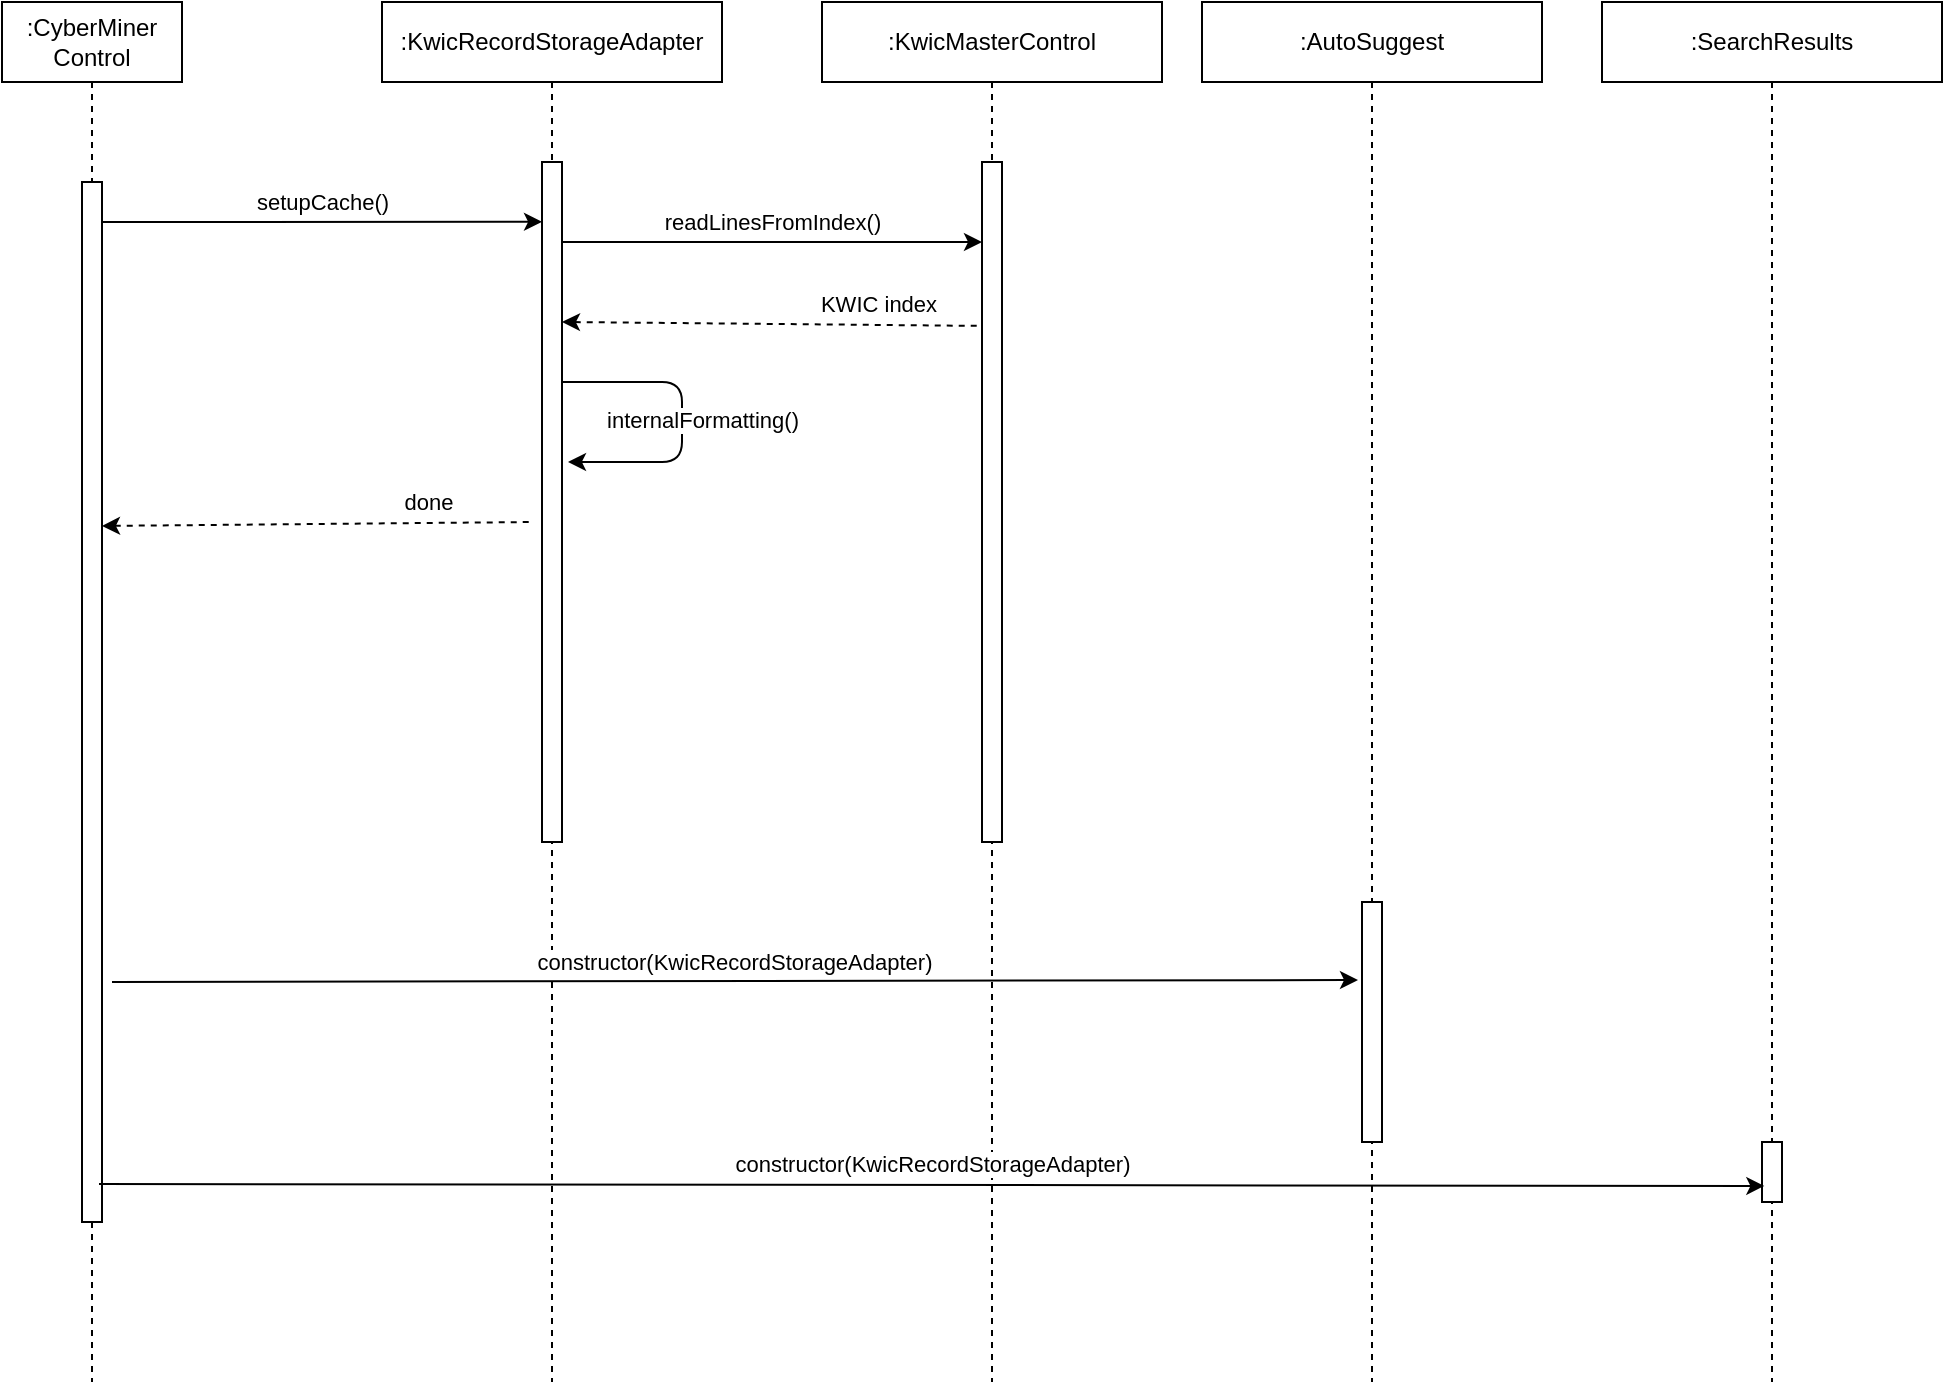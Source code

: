 <mxfile version="12.3.5" type="github" pages="1">
  <diagram id="8fsPiEIJAXThoTwZe8MG" name="Page-1">
    <mxGraphModel dx="1173" dy="623" grid="1" gridSize="10" guides="1" tooltips="1" connect="1" arrows="1" fold="1" page="1" pageScale="1" pageWidth="1600" pageHeight="1200" math="0" shadow="0">
      <root>
        <mxCell id="0"/>
        <mxCell id="1" parent="0"/>
        <mxCell id="2HLYA1HZswzqJ7tbZCIl-1" value=":CyberMiner Control" style="shape=umlLifeline;perimeter=lifelinePerimeter;whiteSpace=wrap;html=1;container=1;collapsible=0;recursiveResize=0;outlineConnect=0;" parent="1" vertex="1">
          <mxGeometry x="70" y="30" width="90" height="690" as="geometry"/>
        </mxCell>
        <mxCell id="2HLYA1HZswzqJ7tbZCIl-2" value="" style="html=1;points=[];perimeter=orthogonalPerimeter;" parent="2HLYA1HZswzqJ7tbZCIl-1" vertex="1">
          <mxGeometry x="40" y="90" width="10" height="520" as="geometry"/>
        </mxCell>
        <mxCell id="2HLYA1HZswzqJ7tbZCIl-3" value=":KwicRecordStorageAdapter" style="shape=umlLifeline;perimeter=lifelinePerimeter;whiteSpace=wrap;html=1;container=1;collapsible=0;recursiveResize=0;outlineConnect=0;" parent="1" vertex="1">
          <mxGeometry x="260" y="30" width="170" height="690" as="geometry"/>
        </mxCell>
        <mxCell id="2HLYA1HZswzqJ7tbZCIl-4" value="" style="html=1;points=[];perimeter=orthogonalPerimeter;" parent="2HLYA1HZswzqJ7tbZCIl-3" vertex="1">
          <mxGeometry x="80" y="80" width="10" height="340" as="geometry"/>
        </mxCell>
        <mxCell id="2HLYA1HZswzqJ7tbZCIl-5" value="setupCache()" style="endArrow=classic;html=1;entryX=0;entryY=0.088;entryDx=0;entryDy=0;entryPerimeter=0;" parent="1" target="2HLYA1HZswzqJ7tbZCIl-4" edge="1">
          <mxGeometry y="10" width="50" height="50" relative="1" as="geometry">
            <mxPoint x="120" y="140" as="sourcePoint"/>
            <mxPoint x="170" y="90" as="targetPoint"/>
            <mxPoint as="offset"/>
          </mxGeometry>
        </mxCell>
        <mxCell id="2HLYA1HZswzqJ7tbZCIl-6" value=":KwicMasterControl" style="shape=umlLifeline;perimeter=lifelinePerimeter;whiteSpace=wrap;html=1;container=1;collapsible=0;recursiveResize=0;outlineConnect=0;" parent="1" vertex="1">
          <mxGeometry x="480" y="30" width="170" height="690" as="geometry"/>
        </mxCell>
        <mxCell id="2HLYA1HZswzqJ7tbZCIl-7" value="" style="html=1;points=[];perimeter=orthogonalPerimeter;" parent="2HLYA1HZswzqJ7tbZCIl-6" vertex="1">
          <mxGeometry x="80" y="80" width="10" height="340" as="geometry"/>
        </mxCell>
        <mxCell id="2HLYA1HZswzqJ7tbZCIl-8" value="readLinesFromIndex()" style="endArrow=classic;html=1;" parent="1" edge="1">
          <mxGeometry y="10" width="50" height="50" relative="1" as="geometry">
            <mxPoint x="350" y="150" as="sourcePoint"/>
            <mxPoint x="560" y="150" as="targetPoint"/>
            <mxPoint as="offset"/>
          </mxGeometry>
        </mxCell>
        <mxCell id="2HLYA1HZswzqJ7tbZCIl-10" value="KWIC index" style="endArrow=none;dashed=1;html=1;exitX=1.2;exitY=0.297;exitDx=0;exitDy=0;exitPerimeter=0;startArrow=classic;startFill=1;entryX=-0.2;entryY=0.241;entryDx=0;entryDy=0;entryPerimeter=0;" parent="1" target="2HLYA1HZswzqJ7tbZCIl-7" edge="1">
          <mxGeometry x="0.516" y="10" width="50" height="50" relative="1" as="geometry">
            <mxPoint x="350" y="189.98" as="sourcePoint"/>
            <mxPoint x="549" y="190.0" as="targetPoint"/>
            <mxPoint as="offset"/>
          </mxGeometry>
        </mxCell>
        <mxCell id="2HLYA1HZswzqJ7tbZCIl-11" value="done" style="endArrow=none;dashed=1;html=1;exitX=1.2;exitY=0.297;exitDx=0;exitDy=0;exitPerimeter=0;startArrow=classic;startFill=1;" parent="1" edge="1">
          <mxGeometry x="0.516" y="10" width="50" height="50" relative="1" as="geometry">
            <mxPoint x="120" y="291.98" as="sourcePoint"/>
            <mxPoint x="336" y="290" as="targetPoint"/>
            <mxPoint as="offset"/>
          </mxGeometry>
        </mxCell>
        <mxCell id="2HLYA1HZswzqJ7tbZCIl-12" value="internalFormatting()" style="endArrow=classic;html=1;entryX=1.3;entryY=0.441;entryDx=0;entryDy=0;entryPerimeter=0;" parent="1" target="2HLYA1HZswzqJ7tbZCIl-4" edge="1">
          <mxGeometry y="10" width="50" height="50" relative="1" as="geometry">
            <mxPoint x="350" y="220" as="sourcePoint"/>
            <mxPoint x="410" y="310" as="targetPoint"/>
            <mxPoint as="offset"/>
            <Array as="points">
              <mxPoint x="410" y="220"/>
              <mxPoint x="410" y="260"/>
            </Array>
          </mxGeometry>
        </mxCell>
        <mxCell id="Y1Z3jfWqd25T_wAmfVKm-1" value=":AutoSuggest" style="shape=umlLifeline;perimeter=lifelinePerimeter;whiteSpace=wrap;html=1;container=1;collapsible=0;recursiveResize=0;outlineConnect=0;" vertex="1" parent="1">
          <mxGeometry x="670" y="30" width="170" height="690" as="geometry"/>
        </mxCell>
        <mxCell id="Y1Z3jfWqd25T_wAmfVKm-2" value="" style="html=1;points=[];perimeter=orthogonalPerimeter;" vertex="1" parent="Y1Z3jfWqd25T_wAmfVKm-1">
          <mxGeometry x="80" y="450" width="10" height="120" as="geometry"/>
        </mxCell>
        <mxCell id="Y1Z3jfWqd25T_wAmfVKm-3" value=":SearchResults" style="shape=umlLifeline;perimeter=lifelinePerimeter;whiteSpace=wrap;html=1;container=1;collapsible=0;recursiveResize=0;outlineConnect=0;" vertex="1" parent="1">
          <mxGeometry x="870" y="30" width="170" height="690" as="geometry"/>
        </mxCell>
        <mxCell id="Y1Z3jfWqd25T_wAmfVKm-4" value="" style="html=1;points=[];perimeter=orthogonalPerimeter;" vertex="1" parent="Y1Z3jfWqd25T_wAmfVKm-3">
          <mxGeometry x="80" y="570" width="10" height="30" as="geometry"/>
        </mxCell>
        <mxCell id="Y1Z3jfWqd25T_wAmfVKm-5" value="constructor(KwicRecordStorageAdapter)" style="endArrow=classic;html=1;entryX=-0.2;entryY=0.325;entryDx=0;entryDy=0;entryPerimeter=0;" edge="1" parent="1" target="Y1Z3jfWqd25T_wAmfVKm-2">
          <mxGeometry y="10" width="50" height="50" relative="1" as="geometry">
            <mxPoint x="125" y="520" as="sourcePoint"/>
            <mxPoint x="345" y="519.92" as="targetPoint"/>
            <mxPoint as="offset"/>
          </mxGeometry>
        </mxCell>
        <mxCell id="Y1Z3jfWqd25T_wAmfVKm-6" value="constructor(KwicRecordStorageAdapter)" style="endArrow=classic;html=1;entryX=0.117;entryY=0.733;entryDx=0;entryDy=0;entryPerimeter=0;" edge="1" parent="1" target="Y1Z3jfWqd25T_wAmfVKm-4">
          <mxGeometry y="10" width="50" height="50" relative="1" as="geometry">
            <mxPoint x="118.5" y="621" as="sourcePoint"/>
            <mxPoint x="940" y="620" as="targetPoint"/>
            <mxPoint as="offset"/>
          </mxGeometry>
        </mxCell>
      </root>
    </mxGraphModel>
  </diagram>
</mxfile>
